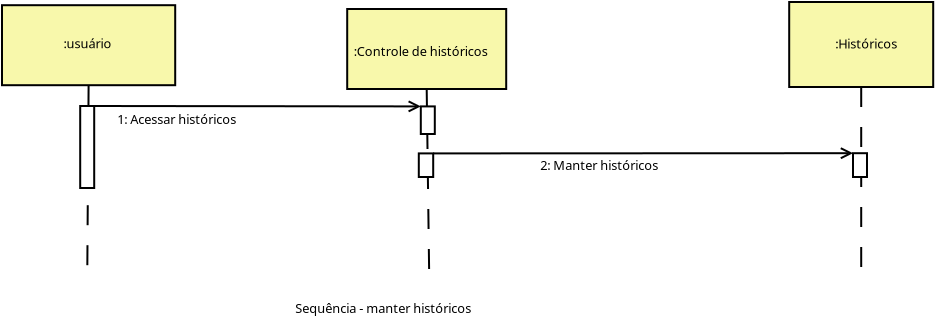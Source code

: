 <?xml version="1.0" encoding="UTF-8"?>
<dia:diagram xmlns:dia="http://www.lysator.liu.se/~alla/dia/">
  <dia:layer name="Background" visible="true" active="true">
    <dia:object type="Standard - Box" version="0" id="O0">
      <dia:attribute name="obj_pos">
        <dia:point val="24,4.06"/>
      </dia:attribute>
      <dia:attribute name="obj_bb">
        <dia:rectangle val="23.95,4.01;32,8.11"/>
      </dia:attribute>
      <dia:attribute name="elem_corner">
        <dia:point val="24,4.06"/>
      </dia:attribute>
      <dia:attribute name="elem_width">
        <dia:real val="7.95"/>
      </dia:attribute>
      <dia:attribute name="elem_height">
        <dia:real val="4"/>
      </dia:attribute>
      <dia:attribute name="border_width">
        <dia:real val="0.1"/>
      </dia:attribute>
      <dia:attribute name="inner_color">
        <dia:color val="#f8f8ab"/>
      </dia:attribute>
      <dia:attribute name="show_background">
        <dia:boolean val="true"/>
      </dia:attribute>
    </dia:object>
    <dia:object type="Standard - Text" version="1" id="O1">
      <dia:attribute name="obj_pos">
        <dia:point val="24.325,6.41"/>
      </dia:attribute>
      <dia:attribute name="obj_bb">
        <dia:rectangle val="24.325,5.815;31.53,6.562"/>
      </dia:attribute>
      <dia:attribute name="text">
        <dia:composite type="text">
          <dia:attribute name="string">
            <dia:string>#:Controle de históricos#</dia:string>
          </dia:attribute>
          <dia:attribute name="font">
            <dia:font family="sans" style="0" name="Helvetica"/>
          </dia:attribute>
          <dia:attribute name="height">
            <dia:real val="0.8"/>
          </dia:attribute>
          <dia:attribute name="pos">
            <dia:point val="24.325,6.41"/>
          </dia:attribute>
          <dia:attribute name="color">
            <dia:color val="#000000"/>
          </dia:attribute>
          <dia:attribute name="alignment">
            <dia:enum val="0"/>
          </dia:attribute>
        </dia:composite>
      </dia:attribute>
      <dia:attribute name="valign">
        <dia:enum val="3"/>
      </dia:attribute>
    </dia:object>
    <dia:object type="Standard - Box" version="0" id="O2">
      <dia:attribute name="obj_pos">
        <dia:point val="46.1,3.71"/>
      </dia:attribute>
      <dia:attribute name="obj_bb">
        <dia:rectangle val="46.05,3.66;53.35,8.01"/>
      </dia:attribute>
      <dia:attribute name="elem_corner">
        <dia:point val="46.1,3.71"/>
      </dia:attribute>
      <dia:attribute name="elem_width">
        <dia:real val="7.2"/>
      </dia:attribute>
      <dia:attribute name="elem_height">
        <dia:real val="4.25"/>
      </dia:attribute>
      <dia:attribute name="border_width">
        <dia:real val="0.1"/>
      </dia:attribute>
      <dia:attribute name="inner_color">
        <dia:color val="#f8f8ab"/>
      </dia:attribute>
      <dia:attribute name="show_background">
        <dia:boolean val="true"/>
      </dia:attribute>
    </dia:object>
    <dia:object type="Standard - Text" version="1" id="O3">
      <dia:attribute name="obj_pos">
        <dia:point val="48.4,6.035"/>
      </dia:attribute>
      <dia:attribute name="obj_bb">
        <dia:rectangle val="48.4,5.421;51.786,6.225"/>
      </dia:attribute>
      <dia:attribute name="text">
        <dia:composite type="text">
          <dia:attribute name="string">
            <dia:string>#:Históricos#</dia:string>
          </dia:attribute>
          <dia:attribute name="font">
            <dia:font family="sans" style="0" name="Helvetica"/>
          </dia:attribute>
          <dia:attribute name="height">
            <dia:real val="0.8"/>
          </dia:attribute>
          <dia:attribute name="pos">
            <dia:point val="48.4,6.035"/>
          </dia:attribute>
          <dia:attribute name="color">
            <dia:color val="#000000"/>
          </dia:attribute>
          <dia:attribute name="alignment">
            <dia:enum val="0"/>
          </dia:attribute>
        </dia:composite>
      </dia:attribute>
      <dia:attribute name="valign">
        <dia:enum val="3"/>
      </dia:attribute>
    </dia:object>
    <dia:object type="Standard - Line" version="0" id="O4">
      <dia:attribute name="obj_pos">
        <dia:point val="11.07,7.87"/>
      </dia:attribute>
      <dia:attribute name="obj_bb">
        <dia:rectangle val="10.95,7.82;11.12,17.86"/>
      </dia:attribute>
      <dia:attribute name="conn_endpoints">
        <dia:point val="11.07,7.87"/>
        <dia:point val="11,17.81"/>
      </dia:attribute>
      <dia:attribute name="numcp">
        <dia:int val="1"/>
      </dia:attribute>
      <dia:attribute name="line_style">
        <dia:enum val="1"/>
      </dia:attribute>
      <dia:connections>
        <dia:connection handle="0" to="O16" connection="6"/>
      </dia:connections>
    </dia:object>
    <dia:object type="Standard - Line" version="0" id="O5">
      <dia:attribute name="obj_pos">
        <dia:point val="49.7,7.96"/>
      </dia:attribute>
      <dia:attribute name="obj_bb">
        <dia:rectangle val="49.65,7.91;49.75,17.41"/>
      </dia:attribute>
      <dia:attribute name="conn_endpoints">
        <dia:point val="49.7,7.96"/>
        <dia:point val="49.7,17.36"/>
      </dia:attribute>
      <dia:attribute name="numcp">
        <dia:int val="1"/>
      </dia:attribute>
      <dia:attribute name="line_style">
        <dia:enum val="1"/>
      </dia:attribute>
      <dia:connections>
        <dia:connection handle="0" to="O2" connection="6"/>
      </dia:connections>
    </dia:object>
    <dia:object type="Standard - Line" version="0" id="O6">
      <dia:attribute name="obj_pos">
        <dia:point val="27.975,8.06"/>
      </dia:attribute>
      <dia:attribute name="obj_bb">
        <dia:rectangle val="27.924,8.009;28.151,17.461"/>
      </dia:attribute>
      <dia:attribute name="conn_endpoints">
        <dia:point val="27.975,8.06"/>
        <dia:point val="28.1,17.41"/>
      </dia:attribute>
      <dia:attribute name="numcp">
        <dia:int val="1"/>
      </dia:attribute>
      <dia:attribute name="line_style">
        <dia:enum val="1"/>
      </dia:attribute>
      <dia:connections>
        <dia:connection handle="0" to="O0" connection="6"/>
      </dia:connections>
    </dia:object>
    <dia:object type="Standard - Box" version="0" id="O7">
      <dia:attribute name="obj_pos">
        <dia:point val="10.65,8.91"/>
      </dia:attribute>
      <dia:attribute name="obj_bb">
        <dia:rectangle val="10.6,8.86;11.4,13.06"/>
      </dia:attribute>
      <dia:attribute name="elem_corner">
        <dia:point val="10.65,8.91"/>
      </dia:attribute>
      <dia:attribute name="elem_width">
        <dia:real val="0.7"/>
      </dia:attribute>
      <dia:attribute name="elem_height">
        <dia:real val="4.1"/>
      </dia:attribute>
      <dia:attribute name="show_background">
        <dia:boolean val="true"/>
      </dia:attribute>
    </dia:object>
    <dia:object type="Standard - Box" version="0" id="O8">
      <dia:attribute name="obj_pos">
        <dia:point val="49.29,11.27"/>
      </dia:attribute>
      <dia:attribute name="obj_bb">
        <dia:rectangle val="49.24,11.22;50.04,12.51"/>
      </dia:attribute>
      <dia:attribute name="elem_corner">
        <dia:point val="49.29,11.27"/>
      </dia:attribute>
      <dia:attribute name="elem_width">
        <dia:real val="0.7"/>
      </dia:attribute>
      <dia:attribute name="elem_height">
        <dia:real val="1.19"/>
      </dia:attribute>
      <dia:attribute name="show_background">
        <dia:boolean val="true"/>
      </dia:attribute>
    </dia:object>
    <dia:object type="Standard - Box" version="0" id="O9">
      <dia:attribute name="obj_pos">
        <dia:point val="27.68,8.93"/>
      </dia:attribute>
      <dia:attribute name="obj_bb">
        <dia:rectangle val="27.63,8.88;28.43,10.36"/>
      </dia:attribute>
      <dia:attribute name="elem_corner">
        <dia:point val="27.68,8.93"/>
      </dia:attribute>
      <dia:attribute name="elem_width">
        <dia:real val="0.7"/>
      </dia:attribute>
      <dia:attribute name="elem_height">
        <dia:real val="1.38"/>
      </dia:attribute>
      <dia:attribute name="show_background">
        <dia:boolean val="true"/>
      </dia:attribute>
    </dia:object>
    <dia:object type="Standard - Line" version="0" id="O10">
      <dia:attribute name="obj_pos">
        <dia:point val="11.35,8.91"/>
      </dia:attribute>
      <dia:attribute name="obj_bb">
        <dia:rectangle val="11.3,8.598;27.792,9.26"/>
      </dia:attribute>
      <dia:attribute name="conn_endpoints">
        <dia:point val="11.35,8.91"/>
        <dia:point val="27.68,8.93"/>
      </dia:attribute>
      <dia:attribute name="numcp">
        <dia:int val="1"/>
      </dia:attribute>
      <dia:attribute name="end_arrow">
        <dia:enum val="1"/>
      </dia:attribute>
      <dia:attribute name="end_arrow_length">
        <dia:real val="0.5"/>
      </dia:attribute>
      <dia:attribute name="end_arrow_width">
        <dia:real val="0.5"/>
      </dia:attribute>
      <dia:connections>
        <dia:connection handle="0" to="O7" connection="2"/>
        <dia:connection handle="1" to="O9" connection="0"/>
      </dia:connections>
    </dia:object>
    <dia:object type="Standard - Line" version="0" id="O11">
      <dia:attribute name="obj_pos">
        <dia:point val="28.3,11.28"/>
      </dia:attribute>
      <dia:attribute name="obj_bb">
        <dia:rectangle val="28.25,10.939;49.402,11.601"/>
      </dia:attribute>
      <dia:attribute name="conn_endpoints">
        <dia:point val="28.3,11.28"/>
        <dia:point val="49.29,11.27"/>
      </dia:attribute>
      <dia:attribute name="numcp">
        <dia:int val="1"/>
      </dia:attribute>
      <dia:attribute name="end_arrow">
        <dia:enum val="1"/>
      </dia:attribute>
      <dia:attribute name="end_arrow_length">
        <dia:real val="0.5"/>
      </dia:attribute>
      <dia:attribute name="end_arrow_width">
        <dia:real val="0.5"/>
      </dia:attribute>
      <dia:connections>
        <dia:connection handle="0" to="O15" connection="2"/>
        <dia:connection handle="1" to="O8" connection="0"/>
      </dia:connections>
    </dia:object>
    <dia:object type="Standard - Text" version="1" id="O12">
      <dia:attribute name="obj_pos">
        <dia:point val="12.5,9.81"/>
      </dia:attribute>
      <dia:attribute name="obj_bb">
        <dia:rectangle val="12.5,9.196;19.116,10.0"/>
      </dia:attribute>
      <dia:attribute name="text">
        <dia:composite type="text">
          <dia:attribute name="string">
            <dia:string>#1: Acessar históricos#</dia:string>
          </dia:attribute>
          <dia:attribute name="font">
            <dia:font family="sans" style="0" name="Helvetica"/>
          </dia:attribute>
          <dia:attribute name="height">
            <dia:real val="0.8"/>
          </dia:attribute>
          <dia:attribute name="pos">
            <dia:point val="12.5,9.81"/>
          </dia:attribute>
          <dia:attribute name="color">
            <dia:color val="#000000"/>
          </dia:attribute>
          <dia:attribute name="alignment">
            <dia:enum val="0"/>
          </dia:attribute>
        </dia:composite>
      </dia:attribute>
      <dia:attribute name="valign">
        <dia:enum val="3"/>
      </dia:attribute>
    </dia:object>
    <dia:object type="Standard - Text" version="1" id="O13">
      <dia:attribute name="obj_pos">
        <dia:point val="33.65,12.11"/>
      </dia:attribute>
      <dia:attribute name="obj_bb">
        <dia:rectangle val="33.65,11.496;40.029,12.3"/>
      </dia:attribute>
      <dia:attribute name="text">
        <dia:composite type="text">
          <dia:attribute name="string">
            <dia:string>#2: Manter históricos#</dia:string>
          </dia:attribute>
          <dia:attribute name="font">
            <dia:font family="sans" style="0" name="Helvetica"/>
          </dia:attribute>
          <dia:attribute name="height">
            <dia:real val="0.8"/>
          </dia:attribute>
          <dia:attribute name="pos">
            <dia:point val="33.65,12.11"/>
          </dia:attribute>
          <dia:attribute name="color">
            <dia:color val="#000000"/>
          </dia:attribute>
          <dia:attribute name="alignment">
            <dia:enum val="0"/>
          </dia:attribute>
        </dia:composite>
      </dia:attribute>
      <dia:attribute name="valign">
        <dia:enum val="3"/>
      </dia:attribute>
    </dia:object>
    <dia:object type="Standard - Text" version="1" id="O14">
      <dia:attribute name="obj_pos">
        <dia:point val="21.4,19.26"/>
      </dia:attribute>
      <dia:attribute name="obj_bb">
        <dia:rectangle val="21.4,18.646;30.996,19.45"/>
      </dia:attribute>
      <dia:attribute name="text">
        <dia:composite type="text">
          <dia:attribute name="string">
            <dia:string>#Sequência - manter históricos#</dia:string>
          </dia:attribute>
          <dia:attribute name="font">
            <dia:font family="sans" style="0" name="Helvetica"/>
          </dia:attribute>
          <dia:attribute name="height">
            <dia:real val="0.8"/>
          </dia:attribute>
          <dia:attribute name="pos">
            <dia:point val="21.4,19.26"/>
          </dia:attribute>
          <dia:attribute name="color">
            <dia:color val="#000000"/>
          </dia:attribute>
          <dia:attribute name="alignment">
            <dia:enum val="0"/>
          </dia:attribute>
        </dia:composite>
      </dia:attribute>
      <dia:attribute name="valign">
        <dia:enum val="3"/>
      </dia:attribute>
    </dia:object>
    <dia:object type="Standard - Box" version="0" id="O15">
      <dia:attribute name="obj_pos">
        <dia:point val="27.58,11.28"/>
      </dia:attribute>
      <dia:attribute name="obj_bb">
        <dia:rectangle val="27.53,11.23;28.35,12.51"/>
      </dia:attribute>
      <dia:attribute name="elem_corner">
        <dia:point val="27.58,11.28"/>
      </dia:attribute>
      <dia:attribute name="elem_width">
        <dia:real val="0.72"/>
      </dia:attribute>
      <dia:attribute name="elem_height">
        <dia:real val="1.18"/>
      </dia:attribute>
      <dia:attribute name="show_background">
        <dia:boolean val="true"/>
      </dia:attribute>
    </dia:object>
    <dia:object type="Standard - Box" version="0" id="O16">
      <dia:attribute name="obj_pos">
        <dia:point val="6.74,3.87"/>
      </dia:attribute>
      <dia:attribute name="obj_bb">
        <dia:rectangle val="6.69,3.82;15.45,7.92"/>
      </dia:attribute>
      <dia:attribute name="elem_corner">
        <dia:point val="6.74,3.87"/>
      </dia:attribute>
      <dia:attribute name="elem_width">
        <dia:real val="8.66"/>
      </dia:attribute>
      <dia:attribute name="elem_height">
        <dia:real val="4"/>
      </dia:attribute>
      <dia:attribute name="border_width">
        <dia:real val="0.1"/>
      </dia:attribute>
      <dia:attribute name="inner_color">
        <dia:color val="#f8f8ab"/>
      </dia:attribute>
      <dia:attribute name="show_background">
        <dia:boolean val="true"/>
      </dia:attribute>
    </dia:object>
    <dia:object type="Standard - Text" version="1" id="O17">
      <dia:attribute name="obj_pos">
        <dia:point val="9.815,6.02"/>
      </dia:attribute>
      <dia:attribute name="obj_bb">
        <dia:rectangle val="9.815,5.425;12.398,6.173"/>
      </dia:attribute>
      <dia:attribute name="text">
        <dia:composite type="text">
          <dia:attribute name="string">
            <dia:string>#:usuário#</dia:string>
          </dia:attribute>
          <dia:attribute name="font">
            <dia:font family="sans" style="0" name="Helvetica"/>
          </dia:attribute>
          <dia:attribute name="height">
            <dia:real val="0.8"/>
          </dia:attribute>
          <dia:attribute name="pos">
            <dia:point val="9.815,6.02"/>
          </dia:attribute>
          <dia:attribute name="color">
            <dia:color val="#000000"/>
          </dia:attribute>
          <dia:attribute name="alignment">
            <dia:enum val="0"/>
          </dia:attribute>
        </dia:composite>
      </dia:attribute>
      <dia:attribute name="valign">
        <dia:enum val="3"/>
      </dia:attribute>
    </dia:object>
  </dia:layer>
</dia:diagram>
